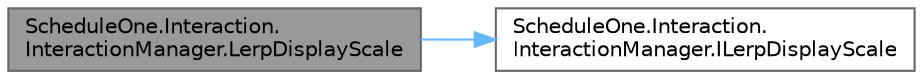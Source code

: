 digraph "ScheduleOne.Interaction.InteractionManager.LerpDisplayScale"
{
 // LATEX_PDF_SIZE
  bgcolor="transparent";
  edge [fontname=Helvetica,fontsize=10,labelfontname=Helvetica,labelfontsize=10];
  node [fontname=Helvetica,fontsize=10,shape=box,height=0.2,width=0.4];
  rankdir="LR";
  Node1 [id="Node000001",label="ScheduleOne.Interaction.\lInteractionManager.LerpDisplayScale",height=0.2,width=0.4,color="gray40", fillcolor="grey60", style="filled", fontcolor="black",tooltip=" "];
  Node1 -> Node2 [id="edge1_Node000001_Node000002",color="steelblue1",style="solid",tooltip=" "];
  Node2 [id="Node000002",label="ScheduleOne.Interaction.\lInteractionManager.ILerpDisplayScale",height=0.2,width=0.4,color="grey40", fillcolor="white", style="filled",URL="$class_schedule_one_1_1_interaction_1_1_interaction_manager.html#a59759b3cb25b61fc2a0ab61d3a13ad62",tooltip=" "];
}

